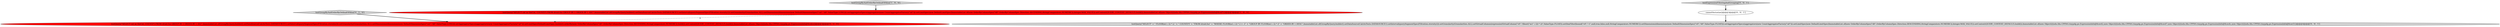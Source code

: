digraph {
3 [style = filled, label = "testGroupByAndOrderByOrdinalOfAlias['0', '1', '0']", fillcolor = lightgray, shape = diamond image = "AAA0AAABBB2BBB"];
0 [style = filled, label = "testQuery(\"SELECT cnt as theCnt, COUNT(*) FROM druid.foo GROUP BY 1 ORDER BY 1 ASC\",ImmutableList.of(GroupByQuery.builder().setDataSource(CalciteTests.DATASOURCE1).setInterval(querySegmentSpec(Filtration.eternity())).setGranularity(Granularities.ALL).setDimensions(dimensions(new DefaultDimensionSpec(\"cnt\",\"d0\",ValueType.LONG))).setAggregatorSpecs(aggregators(new CountAggregatorFactory(\"a0\"))).setLimitSpec(new DefaultLimitSpec(ImmutableList.of(new OrderByColumnSpec(\"d0\",OrderByColumnSpec.Direction.ASCENDING,StringComparators.NUMERIC)),Integer.MAX_VALUE)).setContext(QUERY_CONTEXT_DEFAULT).build()),ImmutableList.of(new Object((((edu.fdu.CPPDG.tinypdg.pe.ExpressionInfo@8ced7c))@@@3@@@['1', '0', '0']", fillcolor = red, shape = ellipse image = "AAA1AAABBB1BBB"];
1 [style = filled, label = "testGroupByAndOrderByOrdinalOfAlias['1', '0', '0']", fillcolor = lightgray, shape = diamond image = "AAA0AAABBB1BBB"];
2 [style = filled, label = "testQuery(\"SELECT cnt as theCnt, COUNT(*) FROM druid.foo GROUP BY 1 ORDER BY 1 ASC\",ImmutableList.of(GroupByQuery.builder().setDataSource(CalciteTests.DATASOURCE1).setInterval(querySegmentSpec(Filtration.eternity())).setGranularity(Granularities.ALL).setDimensions(dimensions(new DefaultDimensionSpec(\"cnt\",\"d0\",ValueType.LONG))).setAggregatorSpecs(aggregators(new CountAggregatorFactory(\"a0\"))).setLimitSpec(DefaultLimitSpec.builder().orderBy(new OrderByColumnSpec(\"d0\",OrderByColumnSpec.Direction.ASCENDING,StringComparators.NUMERIC)).build()).setContext(QUERY_CONTEXT_DEFAULT).build()),ImmutableList.of(new Object((((edu.fdu.CPPDG.tinypdg.pe.ExpressionInfo@8cedce))@@@3@@@['0', '1', '0']", fillcolor = red, shape = ellipse image = "AAA1AAABBB2BBB"];
4 [style = filled, label = "testExpressionFilteringAndGrouping['0', '0', '1']", fillcolor = lightgray, shape = diamond image = "AAA0AAABBB3BBB"];
5 [style = filled, label = "testQuery(\"SELECT\" + \" FLOOR(m1 / 2) * 2,\" + \" COUNT(*)\" + \"FROM druid.foo\" + \"WHERE FLOOR(m1 / 2) * 2 > -1\" + \"GROUP BY FLOOR(m1 / 2) * 2\" + \"ORDER BY 1 DESC\",ImmutableList.of(GroupByQuery.builder().setDataSource(CalciteTests.DATASOURCE1).setInterval(querySegmentSpec(Filtration.eternity())).setGranularity(Granularities.ALL).setVirtualColumns(expressionVirtualColumn(\"v0\",\"(floor((\"m1\" / 2)) * 2)\",ValueType.FLOAT)).setDimFilter(bound(\"v0\",\"-1\",null,true,false,null,StringComparators.NUMERIC)).setDimensions(dimensions(new DefaultDimensionSpec(\"v0\",\"d0\",ValueType.FLOAT))).setAggregatorSpecs(aggregators(new CountAggregatorFactory(\"a0\"))).setLimitSpec(new DefaultLimitSpec(ImmutableList.of(new OrderByColumnSpec(\"d0\",OrderByColumnSpec.Direction.DESCENDING,StringComparators.NUMERIC)),Integer.MAX_VALUE)).setContext(QUERY_CONTEXT_DEFAULT).build()),ImmutableList.of(new Object((((edu.fdu.CPPDG.tinypdg.pe.ExpressionInfo@8cee42,new Object((((edu.fdu.CPPDG.tinypdg.pe.ExpressionInfo@8cee47,new Object((((edu.fdu.CPPDG.tinypdg.pe.ExpressionInfo@8cee4c,new Object((((edu.fdu.CPPDG.tinypdg.pe.ExpressionInfo@8cee51))@@@4@@@['0', '0', '1']", fillcolor = lightgray, shape = ellipse image = "AAA0AAABBB3BBB"];
6 [style = filled, label = "cannotVectorize()@@@3@@@['0', '0', '1']", fillcolor = white, shape = ellipse image = "AAA0AAABBB3BBB"];
6->5 [style = bold, label=""];
0->2 [style = dashed, label="0"];
1->0 [style = bold, label=""];
3->2 [style = bold, label=""];
4->6 [style = bold, label=""];
}
